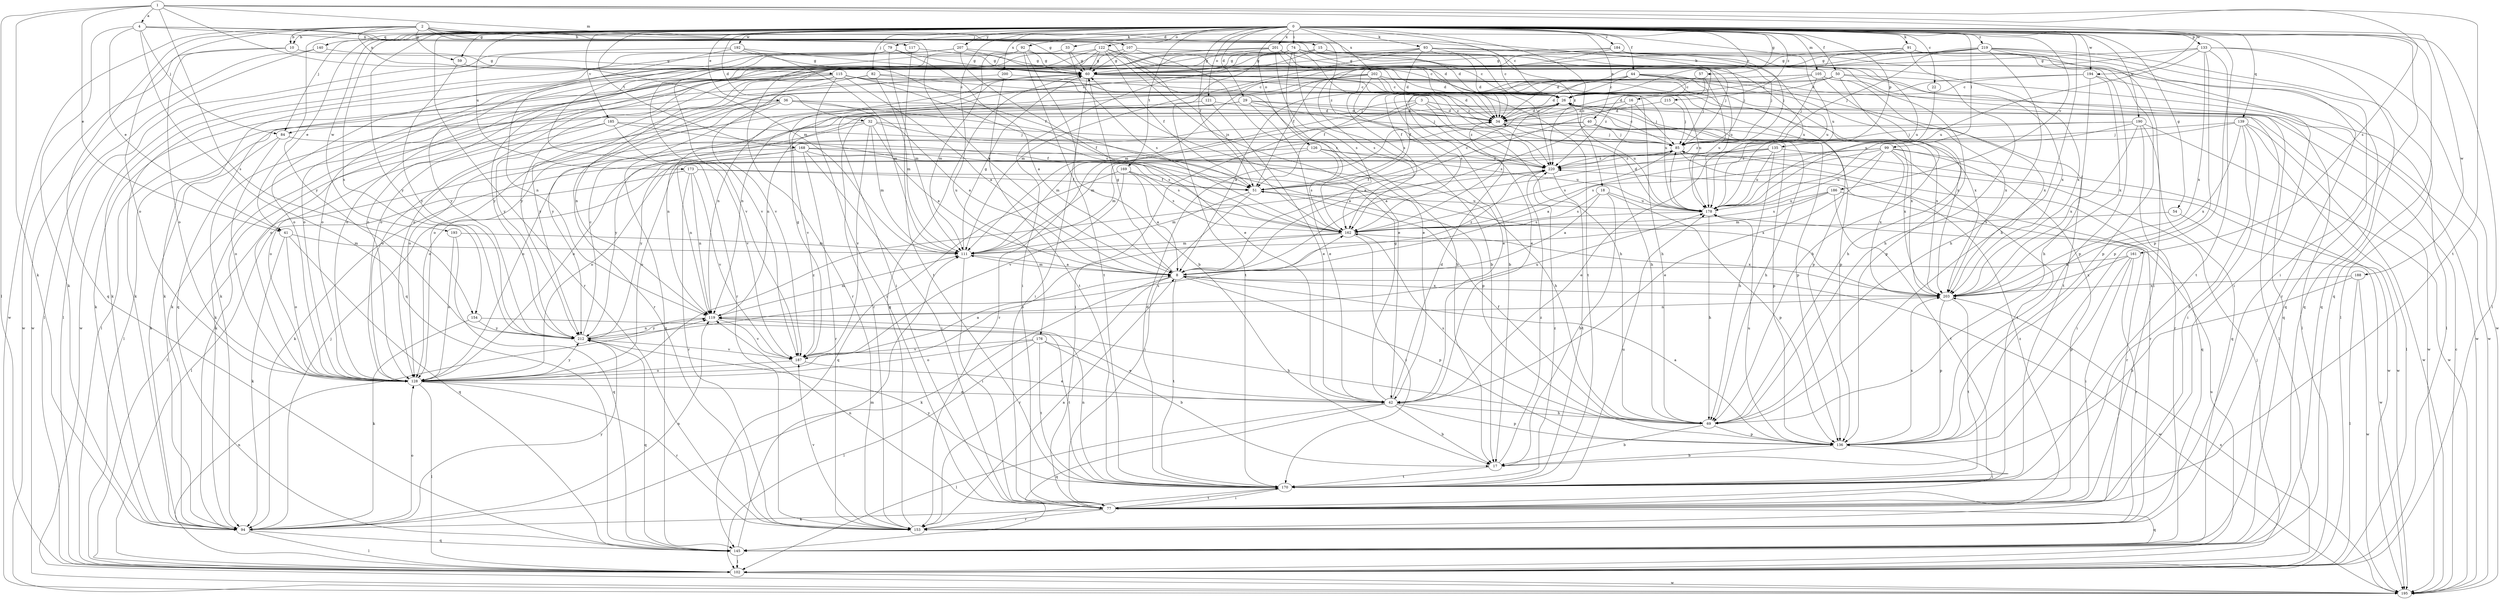 strict digraph  {
0;
1;
2;
3;
4;
8;
10;
15;
16;
17;
18;
22;
26;
29;
32;
33;
34;
36;
40;
41;
42;
44;
50;
51;
54;
57;
59;
60;
69;
74;
77;
79;
82;
84;
85;
91;
92;
93;
94;
99;
102;
105;
107;
111;
115;
117;
119;
121;
122;
126;
128;
133;
135;
136;
139;
140;
145;
153;
154;
161;
162;
168;
169;
170;
173;
176;
178;
184;
185;
186;
187;
188;
190;
192;
193;
194;
195;
200;
201;
202;
203;
207;
212;
215;
219;
220;
0 -> 10  [label=b];
0 -> 18  [label=c];
0 -> 22  [label=c];
0 -> 26  [label=c];
0 -> 29  [label=d];
0 -> 32  [label=d];
0 -> 33  [label=d];
0 -> 36  [label=e];
0 -> 40  [label=e];
0 -> 41  [label=e];
0 -> 44  [label=f];
0 -> 50  [label=f];
0 -> 51  [label=f];
0 -> 54  [label=g];
0 -> 57  [label=g];
0 -> 59  [label=g];
0 -> 69  [label=h];
0 -> 74  [label=i];
0 -> 77  [label=i];
0 -> 79  [label=j];
0 -> 82  [label=j];
0 -> 84  [label=j];
0 -> 91  [label=k];
0 -> 92  [label=k];
0 -> 93  [label=k];
0 -> 99  [label=l];
0 -> 102  [label=l];
0 -> 105  [label=m];
0 -> 121  [label=o];
0 -> 122  [label=o];
0 -> 126  [label=o];
0 -> 133  [label=p];
0 -> 135  [label=p];
0 -> 136  [label=p];
0 -> 139  [label=q];
0 -> 140  [label=q];
0 -> 145  [label=q];
0 -> 153  [label=r];
0 -> 154  [label=s];
0 -> 168  [label=t];
0 -> 169  [label=t];
0 -> 173  [label=u];
0 -> 176  [label=u];
0 -> 184  [label=v];
0 -> 185  [label=v];
0 -> 186  [label=v];
0 -> 188  [label=w];
0 -> 190  [label=w];
0 -> 192  [label=w];
0 -> 193  [label=w];
0 -> 194  [label=w];
0 -> 200  [label=x];
0 -> 201  [label=x];
0 -> 202  [label=x];
0 -> 207  [label=y];
0 -> 212  [label=y];
0 -> 215  [label=z];
0 -> 219  [label=z];
0 -> 220  [label=z];
1 -> 4  [label=a];
1 -> 41  [label=e];
1 -> 94  [label=k];
1 -> 102  [label=l];
1 -> 107  [label=m];
1 -> 111  [label=m];
1 -> 154  [label=s];
1 -> 161  [label=s];
1 -> 170  [label=t];
1 -> 194  [label=w];
2 -> 8  [label=a];
2 -> 10  [label=b];
2 -> 15  [label=b];
2 -> 16  [label=b];
2 -> 26  [label=c];
2 -> 34  [label=d];
2 -> 59  [label=g];
2 -> 60  [label=g];
2 -> 115  [label=n];
2 -> 128  [label=o];
2 -> 145  [label=q];
2 -> 178  [label=u];
2 -> 195  [label=w];
2 -> 212  [label=y];
2 -> 220  [label=z];
3 -> 34  [label=d];
3 -> 77  [label=i];
3 -> 84  [label=j];
3 -> 153  [label=r];
3 -> 195  [label=w];
3 -> 203  [label=x];
3 -> 220  [label=z];
4 -> 34  [label=d];
4 -> 41  [label=e];
4 -> 84  [label=j];
4 -> 94  [label=k];
4 -> 117  [label=n];
4 -> 145  [label=q];
4 -> 162  [label=s];
8 -> 60  [label=g];
8 -> 94  [label=k];
8 -> 111  [label=m];
8 -> 136  [label=p];
8 -> 153  [label=r];
8 -> 170  [label=t];
8 -> 195  [label=w];
8 -> 203  [label=x];
8 -> 220  [label=z];
10 -> 60  [label=g];
10 -> 128  [label=o];
10 -> 195  [label=w];
15 -> 26  [label=c];
15 -> 60  [label=g];
15 -> 77  [label=i];
15 -> 85  [label=j];
15 -> 145  [label=q];
15 -> 203  [label=x];
16 -> 8  [label=a];
16 -> 34  [label=d];
16 -> 69  [label=h];
16 -> 85  [label=j];
17 -> 170  [label=t];
17 -> 220  [label=z];
18 -> 8  [label=a];
18 -> 17  [label=b];
18 -> 136  [label=p];
18 -> 162  [label=s];
18 -> 178  [label=u];
22 -> 178  [label=u];
26 -> 34  [label=d];
26 -> 102  [label=l];
26 -> 119  [label=n];
26 -> 136  [label=p];
26 -> 162  [label=s];
26 -> 178  [label=u];
29 -> 34  [label=d];
29 -> 42  [label=e];
29 -> 85  [label=j];
29 -> 102  [label=l];
29 -> 119  [label=n];
29 -> 187  [label=v];
29 -> 203  [label=x];
32 -> 8  [label=a];
32 -> 85  [label=j];
32 -> 111  [label=m];
32 -> 128  [label=o];
32 -> 136  [label=p];
32 -> 187  [label=v];
32 -> 212  [label=y];
33 -> 60  [label=g];
33 -> 162  [label=s];
33 -> 187  [label=v];
34 -> 85  [label=j];
34 -> 111  [label=m];
34 -> 136  [label=p];
36 -> 8  [label=a];
36 -> 34  [label=d];
36 -> 51  [label=f];
36 -> 94  [label=k];
36 -> 128  [label=o];
36 -> 145  [label=q];
40 -> 8  [label=a];
40 -> 69  [label=h];
40 -> 85  [label=j];
40 -> 111  [label=m];
40 -> 128  [label=o];
40 -> 203  [label=x];
41 -> 94  [label=k];
41 -> 111  [label=m];
41 -> 128  [label=o];
41 -> 145  [label=q];
42 -> 17  [label=b];
42 -> 34  [label=d];
42 -> 60  [label=g];
42 -> 69  [label=h];
42 -> 102  [label=l];
42 -> 136  [label=p];
42 -> 145  [label=q];
44 -> 26  [label=c];
44 -> 34  [label=d];
44 -> 51  [label=f];
44 -> 85  [label=j];
44 -> 128  [label=o];
44 -> 170  [label=t];
44 -> 195  [label=w];
44 -> 203  [label=x];
44 -> 212  [label=y];
44 -> 220  [label=z];
50 -> 8  [label=a];
50 -> 26  [label=c];
50 -> 42  [label=e];
50 -> 69  [label=h];
50 -> 102  [label=l];
50 -> 195  [label=w];
51 -> 26  [label=c];
51 -> 77  [label=i];
51 -> 111  [label=m];
51 -> 178  [label=u];
54 -> 162  [label=s];
54 -> 195  [label=w];
57 -> 26  [label=c];
57 -> 34  [label=d];
57 -> 178  [label=u];
59 -> 51  [label=f];
59 -> 212  [label=y];
60 -> 26  [label=c];
60 -> 77  [label=i];
60 -> 119  [label=n];
60 -> 136  [label=p];
60 -> 178  [label=u];
60 -> 203  [label=x];
69 -> 17  [label=b];
69 -> 51  [label=f];
69 -> 136  [label=p];
69 -> 162  [label=s];
74 -> 17  [label=b];
74 -> 26  [label=c];
74 -> 60  [label=g];
74 -> 77  [label=i];
74 -> 85  [label=j];
74 -> 128  [label=o];
74 -> 162  [label=s];
74 -> 170  [label=t];
74 -> 220  [label=z];
77 -> 94  [label=k];
77 -> 119  [label=n];
77 -> 145  [label=q];
77 -> 153  [label=r];
77 -> 170  [label=t];
77 -> 220  [label=z];
79 -> 8  [label=a];
79 -> 26  [label=c];
79 -> 60  [label=g];
79 -> 94  [label=k];
79 -> 111  [label=m];
79 -> 195  [label=w];
79 -> 212  [label=y];
82 -> 26  [label=c];
82 -> 69  [label=h];
82 -> 111  [label=m];
82 -> 153  [label=r];
82 -> 212  [label=y];
84 -> 51  [label=f];
84 -> 94  [label=k];
84 -> 128  [label=o];
85 -> 26  [label=c];
85 -> 128  [label=o];
85 -> 145  [label=q];
85 -> 153  [label=r];
85 -> 162  [label=s];
85 -> 220  [label=z];
91 -> 34  [label=d];
91 -> 60  [label=g];
91 -> 69  [label=h];
91 -> 77  [label=i];
91 -> 128  [label=o];
91 -> 136  [label=p];
92 -> 17  [label=b];
92 -> 60  [label=g];
92 -> 111  [label=m];
92 -> 128  [label=o];
92 -> 136  [label=p];
92 -> 170  [label=t];
92 -> 212  [label=y];
93 -> 17  [label=b];
93 -> 34  [label=d];
93 -> 60  [label=g];
93 -> 85  [label=j];
93 -> 111  [label=m];
93 -> 178  [label=u];
93 -> 203  [label=x];
93 -> 212  [label=y];
93 -> 220  [label=z];
94 -> 85  [label=j];
94 -> 102  [label=l];
94 -> 119  [label=n];
94 -> 128  [label=o];
94 -> 145  [label=q];
94 -> 212  [label=y];
99 -> 8  [label=a];
99 -> 42  [label=e];
99 -> 77  [label=i];
99 -> 162  [label=s];
99 -> 170  [label=t];
99 -> 178  [label=u];
99 -> 195  [label=w];
99 -> 203  [label=x];
99 -> 220  [label=z];
102 -> 85  [label=j];
102 -> 119  [label=n];
102 -> 178  [label=u];
102 -> 195  [label=w];
105 -> 26  [label=c];
105 -> 51  [label=f];
105 -> 69  [label=h];
105 -> 85  [label=j];
105 -> 145  [label=q];
105 -> 162  [label=s];
105 -> 203  [label=x];
107 -> 42  [label=e];
107 -> 60  [label=g];
107 -> 128  [label=o];
107 -> 178  [label=u];
111 -> 8  [label=a];
111 -> 60  [label=g];
111 -> 77  [label=i];
115 -> 8  [label=a];
115 -> 26  [label=c];
115 -> 69  [label=h];
115 -> 77  [label=i];
115 -> 94  [label=k];
115 -> 119  [label=n];
115 -> 128  [label=o];
115 -> 162  [label=s];
115 -> 178  [label=u];
115 -> 212  [label=y];
117 -> 60  [label=g];
117 -> 170  [label=t];
119 -> 111  [label=m];
119 -> 170  [label=t];
119 -> 178  [label=u];
119 -> 187  [label=v];
119 -> 212  [label=y];
121 -> 34  [label=d];
121 -> 42  [label=e];
121 -> 128  [label=o];
122 -> 17  [label=b];
122 -> 42  [label=e];
122 -> 51  [label=f];
122 -> 60  [label=g];
122 -> 128  [label=o];
122 -> 153  [label=r];
122 -> 178  [label=u];
122 -> 187  [label=v];
126 -> 94  [label=k];
126 -> 111  [label=m];
126 -> 162  [label=s];
126 -> 178  [label=u];
126 -> 220  [label=z];
128 -> 42  [label=e];
128 -> 102  [label=l];
128 -> 153  [label=r];
128 -> 212  [label=y];
128 -> 220  [label=z];
133 -> 60  [label=g];
133 -> 136  [label=p];
133 -> 145  [label=q];
133 -> 162  [label=s];
133 -> 170  [label=t];
133 -> 178  [label=u];
133 -> 195  [label=w];
133 -> 203  [label=x];
135 -> 42  [label=e];
135 -> 69  [label=h];
135 -> 128  [label=o];
135 -> 178  [label=u];
135 -> 195  [label=w];
135 -> 220  [label=z];
136 -> 8  [label=a];
136 -> 17  [label=b];
136 -> 77  [label=i];
136 -> 178  [label=u];
136 -> 203  [label=x];
139 -> 77  [label=i];
139 -> 85  [label=j];
139 -> 102  [label=l];
139 -> 170  [label=t];
139 -> 195  [label=w];
139 -> 203  [label=x];
139 -> 220  [label=z];
140 -> 60  [label=g];
140 -> 102  [label=l];
140 -> 195  [label=w];
145 -> 102  [label=l];
145 -> 111  [label=m];
153 -> 8  [label=a];
153 -> 60  [label=g];
153 -> 170  [label=t];
153 -> 187  [label=v];
154 -> 69  [label=h];
154 -> 94  [label=k];
154 -> 212  [label=y];
161 -> 8  [label=a];
161 -> 77  [label=i];
161 -> 136  [label=p];
161 -> 153  [label=r];
161 -> 203  [label=x];
162 -> 111  [label=m];
162 -> 128  [label=o];
162 -> 170  [label=t];
162 -> 203  [label=x];
168 -> 69  [label=h];
168 -> 77  [label=i];
168 -> 102  [label=l];
168 -> 119  [label=n];
168 -> 153  [label=r];
168 -> 162  [label=s];
168 -> 212  [label=y];
168 -> 220  [label=z];
169 -> 8  [label=a];
169 -> 51  [label=f];
169 -> 145  [label=q];
169 -> 162  [label=s];
169 -> 187  [label=v];
170 -> 34  [label=d];
170 -> 77  [label=i];
170 -> 119  [label=n];
170 -> 178  [label=u];
170 -> 212  [label=y];
170 -> 220  [label=z];
173 -> 51  [label=f];
173 -> 102  [label=l];
173 -> 119  [label=n];
173 -> 153  [label=r];
173 -> 187  [label=v];
173 -> 203  [label=x];
176 -> 17  [label=b];
176 -> 42  [label=e];
176 -> 102  [label=l];
176 -> 128  [label=o];
176 -> 170  [label=t];
176 -> 187  [label=v];
178 -> 34  [label=d];
178 -> 69  [label=h];
178 -> 85  [label=j];
178 -> 162  [label=s];
184 -> 60  [label=g];
184 -> 85  [label=j];
184 -> 128  [label=o];
184 -> 136  [label=p];
184 -> 145  [label=q];
184 -> 162  [label=s];
185 -> 85  [label=j];
185 -> 94  [label=k];
185 -> 128  [label=o];
185 -> 162  [label=s];
185 -> 187  [label=v];
186 -> 111  [label=m];
186 -> 153  [label=r];
186 -> 162  [label=s];
186 -> 170  [label=t];
186 -> 178  [label=u];
187 -> 8  [label=a];
187 -> 42  [label=e];
187 -> 60  [label=g];
187 -> 128  [label=o];
188 -> 17  [label=b];
188 -> 102  [label=l];
188 -> 195  [label=w];
188 -> 203  [label=x];
190 -> 8  [label=a];
190 -> 85  [label=j];
190 -> 128  [label=o];
190 -> 145  [label=q];
190 -> 153  [label=r];
190 -> 195  [label=w];
190 -> 203  [label=x];
192 -> 34  [label=d];
192 -> 60  [label=g];
192 -> 102  [label=l];
192 -> 111  [label=m];
192 -> 119  [label=n];
193 -> 111  [label=m];
193 -> 128  [label=o];
193 -> 145  [label=q];
194 -> 26  [label=c];
194 -> 51  [label=f];
194 -> 69  [label=h];
194 -> 102  [label=l];
194 -> 203  [label=x];
195 -> 26  [label=c];
195 -> 203  [label=x];
200 -> 26  [label=c];
200 -> 94  [label=k];
200 -> 170  [label=t];
201 -> 60  [label=g];
201 -> 94  [label=k];
201 -> 162  [label=s];
201 -> 170  [label=t];
201 -> 178  [label=u];
201 -> 187  [label=v];
201 -> 220  [label=z];
202 -> 26  [label=c];
202 -> 34  [label=d];
202 -> 42  [label=e];
202 -> 102  [label=l];
202 -> 119  [label=n];
202 -> 136  [label=p];
202 -> 153  [label=r];
202 -> 203  [label=x];
203 -> 119  [label=n];
203 -> 136  [label=p];
203 -> 170  [label=t];
207 -> 34  [label=d];
207 -> 42  [label=e];
207 -> 60  [label=g];
207 -> 94  [label=k];
207 -> 128  [label=o];
207 -> 153  [label=r];
212 -> 26  [label=c];
212 -> 119  [label=n];
212 -> 145  [label=q];
212 -> 162  [label=s];
212 -> 187  [label=v];
215 -> 34  [label=d];
215 -> 85  [label=j];
219 -> 51  [label=f];
219 -> 60  [label=g];
219 -> 69  [label=h];
219 -> 77  [label=i];
219 -> 85  [label=j];
219 -> 94  [label=k];
219 -> 102  [label=l];
219 -> 111  [label=m];
219 -> 145  [label=q];
219 -> 153  [label=r];
220 -> 51  [label=f];
220 -> 170  [label=t];
}
